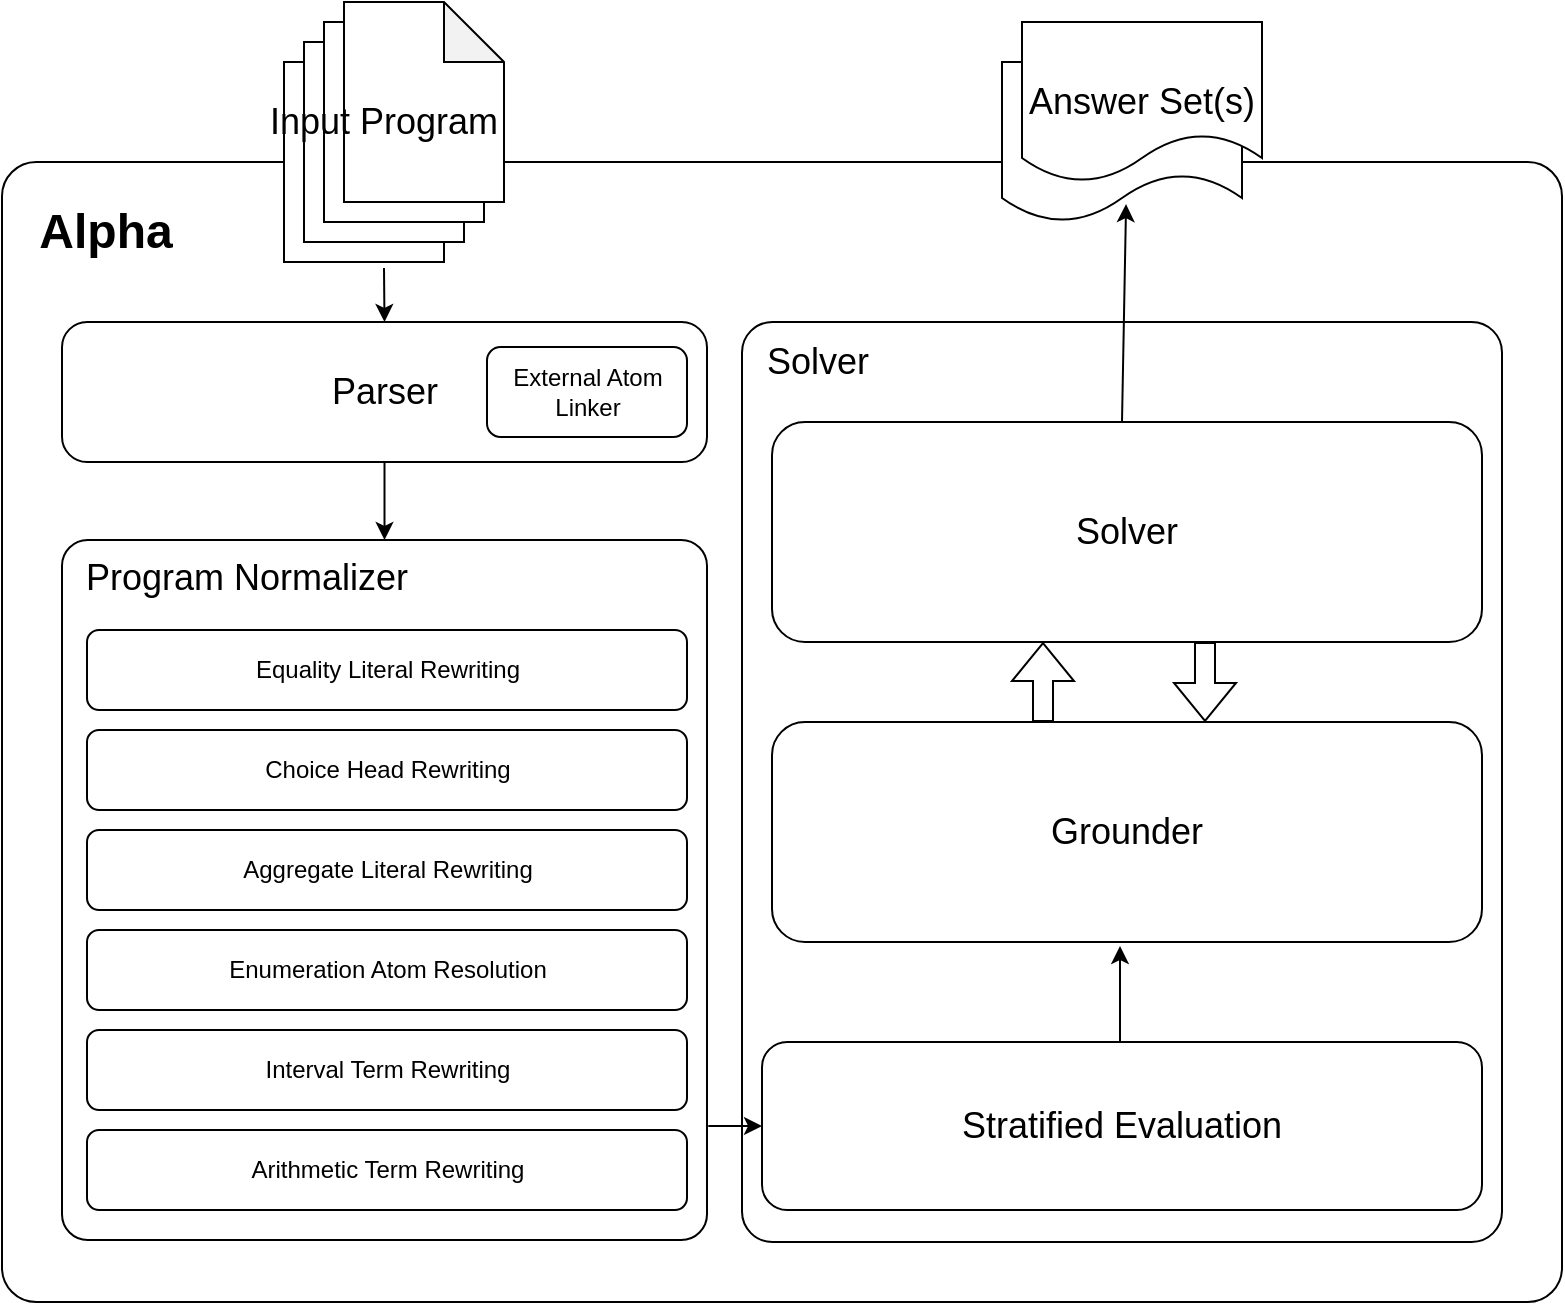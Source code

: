 <mxfile version="24.7.6">
  <diagram name="Page-1" id="wdsX4F_tK8qgcI49Nfrs">
    <mxGraphModel dx="1434" dy="746" grid="1" gridSize="10" guides="1" tooltips="1" connect="1" arrows="1" fold="1" page="1" pageScale="1" pageWidth="850" pageHeight="1100" math="0" shadow="0">
      <root>
        <mxCell id="0" />
        <mxCell id="1" parent="0" />
        <mxCell id="Z56hDjqOfj25VREnuJWh-1" value="" style="rounded=1;whiteSpace=wrap;html=1;arcSize=3;" vertex="1" parent="1">
          <mxGeometry x="40" y="80" width="780" height="570" as="geometry" />
        </mxCell>
        <mxCell id="Z56hDjqOfj25VREnuJWh-2" value="Alpha" style="text;html=1;align=center;verticalAlign=middle;whiteSpace=wrap;rounded=0;fontStyle=1;fontSize=24;" vertex="1" parent="1">
          <mxGeometry x="62" y="100" width="60" height="30" as="geometry" />
        </mxCell>
        <mxCell id="Z56hDjqOfj25VREnuJWh-13" value="" style="endArrow=classic;html=1;rounded=0;exitX=0.625;exitY=1.03;exitDx=0;exitDy=0;exitPerimeter=0;entryX=0.5;entryY=0;entryDx=0;entryDy=0;" edge="1" parent="1" source="Z56hDjqOfj25VREnuJWh-6" target="Z56hDjqOfj25VREnuJWh-11">
          <mxGeometry width="50" height="50" relative="1" as="geometry">
            <mxPoint x="400" y="330" as="sourcePoint" />
            <mxPoint x="450" y="280" as="targetPoint" />
          </mxGeometry>
        </mxCell>
        <mxCell id="Z56hDjqOfj25VREnuJWh-23" value="" style="endArrow=classic;html=1;rounded=0;entryX=0.5;entryY=0;entryDx=0;entryDy=0;exitX=0.5;exitY=1;exitDx=0;exitDy=0;" edge="1" parent="1" source="Z56hDjqOfj25VREnuJWh-11" target="Z56hDjqOfj25VREnuJWh-15">
          <mxGeometry width="50" height="50" relative="1" as="geometry">
            <mxPoint x="370" y="230" as="sourcePoint" />
            <mxPoint x="420" y="180" as="targetPoint" />
          </mxGeometry>
        </mxCell>
        <mxCell id="Z56hDjqOfj25VREnuJWh-24" value="" style="group" vertex="1" connectable="0" parent="1">
          <mxGeometry x="70" y="269" width="322.5" height="350" as="geometry" />
        </mxCell>
        <mxCell id="Z56hDjqOfj25VREnuJWh-15" value="" style="rounded=1;whiteSpace=wrap;html=1;arcSize=4;fontSize=18;" vertex="1" parent="Z56hDjqOfj25VREnuJWh-24">
          <mxGeometry width="322.5" height="350" as="geometry" />
        </mxCell>
        <mxCell id="Z56hDjqOfj25VREnuJWh-16" value="Program Normalizer " style="text;html=1;align=center;verticalAlign=middle;whiteSpace=wrap;rounded=0;fontSize=18;" vertex="1" parent="Z56hDjqOfj25VREnuJWh-24">
          <mxGeometry x="1" y="4" width="182.5" height="30" as="geometry" />
        </mxCell>
        <mxCell id="Z56hDjqOfj25VREnuJWh-17" value="Equality Literal Rewriting" style="rounded=1;whiteSpace=wrap;html=1;" vertex="1" parent="Z56hDjqOfj25VREnuJWh-24">
          <mxGeometry x="12.5" y="45" width="300" height="40" as="geometry" />
        </mxCell>
        <mxCell id="Z56hDjqOfj25VREnuJWh-18" value="Choice Head Rewriting" style="rounded=1;whiteSpace=wrap;html=1;" vertex="1" parent="Z56hDjqOfj25VREnuJWh-24">
          <mxGeometry x="12.5" y="95" width="300" height="40" as="geometry" />
        </mxCell>
        <mxCell id="Z56hDjqOfj25VREnuJWh-19" value="Aggregate Literal Rewriting" style="rounded=1;whiteSpace=wrap;html=1;" vertex="1" parent="Z56hDjqOfj25VREnuJWh-24">
          <mxGeometry x="12.5" y="145" width="300" height="40" as="geometry" />
        </mxCell>
        <mxCell id="Z56hDjqOfj25VREnuJWh-20" value="Enumeration Atom Resolution" style="rounded=1;whiteSpace=wrap;html=1;" vertex="1" parent="Z56hDjqOfj25VREnuJWh-24">
          <mxGeometry x="12.5" y="195" width="300" height="40" as="geometry" />
        </mxCell>
        <mxCell id="Z56hDjqOfj25VREnuJWh-21" value="Interval Term Rewriting" style="rounded=1;whiteSpace=wrap;html=1;" vertex="1" parent="Z56hDjqOfj25VREnuJWh-24">
          <mxGeometry x="12.5" y="245" width="300" height="40" as="geometry" />
        </mxCell>
        <mxCell id="Z56hDjqOfj25VREnuJWh-22" value="Arithmetic Term Rewriting" style="rounded=1;whiteSpace=wrap;html=1;" vertex="1" parent="Z56hDjqOfj25VREnuJWh-24">
          <mxGeometry x="12.5" y="295" width="300" height="40" as="geometry" />
        </mxCell>
        <mxCell id="Z56hDjqOfj25VREnuJWh-25" value="" style="group" vertex="1" connectable="0" parent="1">
          <mxGeometry x="70" y="160" width="322.5" height="70" as="geometry" />
        </mxCell>
        <mxCell id="Z56hDjqOfj25VREnuJWh-11" value="Parser" style="rounded=1;whiteSpace=wrap;html=1;arcSize=18;fontSize=18;" vertex="1" parent="Z56hDjqOfj25VREnuJWh-25">
          <mxGeometry width="322.5" height="70" as="geometry" />
        </mxCell>
        <mxCell id="Z56hDjqOfj25VREnuJWh-12" value="External Atom Linker" style="rounded=1;whiteSpace=wrap;html=1;" vertex="1" parent="Z56hDjqOfj25VREnuJWh-25">
          <mxGeometry x="212.5" y="12.5" width="100" height="45" as="geometry" />
        </mxCell>
        <mxCell id="Z56hDjqOfj25VREnuJWh-26" value="" style="group" vertex="1" connectable="0" parent="1">
          <mxGeometry x="171" width="120" height="130" as="geometry" />
        </mxCell>
        <mxCell id="Z56hDjqOfj25VREnuJWh-6" value="" style="shape=note;whiteSpace=wrap;html=1;backgroundOutline=1;darkOpacity=0.05;" vertex="1" parent="Z56hDjqOfj25VREnuJWh-26">
          <mxGeometry x="10" y="30" width="80" height="100" as="geometry" />
        </mxCell>
        <mxCell id="Z56hDjqOfj25VREnuJWh-7" value="" style="shape=note;whiteSpace=wrap;html=1;backgroundOutline=1;darkOpacity=0.05;" vertex="1" parent="Z56hDjqOfj25VREnuJWh-26">
          <mxGeometry x="20" y="20" width="80" height="100" as="geometry" />
        </mxCell>
        <mxCell id="Z56hDjqOfj25VREnuJWh-8" value="" style="shape=note;whiteSpace=wrap;html=1;backgroundOutline=1;darkOpacity=0.05;" vertex="1" parent="Z56hDjqOfj25VREnuJWh-26">
          <mxGeometry x="30" y="10" width="80" height="100" as="geometry" />
        </mxCell>
        <mxCell id="Z56hDjqOfj25VREnuJWh-9" value="" style="shape=note;whiteSpace=wrap;html=1;backgroundOutline=1;darkOpacity=0.05;" vertex="1" parent="Z56hDjqOfj25VREnuJWh-26">
          <mxGeometry x="40" width="80" height="100" as="geometry" />
        </mxCell>
        <mxCell id="Z56hDjqOfj25VREnuJWh-10" value="Input Program" style="text;html=1;align=center;verticalAlign=middle;whiteSpace=wrap;rounded=0;fontSize=18;" vertex="1" parent="Z56hDjqOfj25VREnuJWh-26">
          <mxGeometry y="45" width="120" height="30" as="geometry" />
        </mxCell>
        <mxCell id="Z56hDjqOfj25VREnuJWh-37" value="" style="rounded=1;whiteSpace=wrap;html=1;arcSize=4;" vertex="1" parent="1">
          <mxGeometry x="410" y="160" width="380" height="460" as="geometry" />
        </mxCell>
        <mxCell id="Z56hDjqOfj25VREnuJWh-38" value="Solver" style="text;html=1;align=center;verticalAlign=middle;whiteSpace=wrap;rounded=0;fontSize=18;" vertex="1" parent="1">
          <mxGeometry x="418" y="165" width="60" height="30" as="geometry" />
        </mxCell>
        <mxCell id="Z56hDjqOfj25VREnuJWh-39" value="Stratified Evaluation" style="rounded=1;whiteSpace=wrap;html=1;fontSize=18;" vertex="1" parent="1">
          <mxGeometry x="420" y="520" width="360" height="84" as="geometry" />
        </mxCell>
        <mxCell id="Z56hDjqOfj25VREnuJWh-42" value="" style="endArrow=classic;html=1;rounded=0;entryX=0;entryY=0.5;entryDx=0;entryDy=0;exitX=1.002;exitY=0.837;exitDx=0;exitDy=0;exitPerimeter=0;" edge="1" parent="1" source="Z56hDjqOfj25VREnuJWh-15" target="Z56hDjqOfj25VREnuJWh-39">
          <mxGeometry width="50" height="50" relative="1" as="geometry">
            <mxPoint x="400" y="570" as="sourcePoint" />
            <mxPoint x="450" y="520" as="targetPoint" />
          </mxGeometry>
        </mxCell>
        <mxCell id="Z56hDjqOfj25VREnuJWh-43" value="Grounder" style="rounded=1;whiteSpace=wrap;html=1;fontSize=18;" vertex="1" parent="1">
          <mxGeometry x="425" y="360" width="355" height="110" as="geometry" />
        </mxCell>
        <mxCell id="Z56hDjqOfj25VREnuJWh-44" value="Solver" style="rounded=1;whiteSpace=wrap;html=1;fontSize=18;" vertex="1" parent="1">
          <mxGeometry x="425" y="210" width="355" height="110" as="geometry" />
        </mxCell>
        <mxCell id="Z56hDjqOfj25VREnuJWh-48" value="" style="shape=flexArrow;endArrow=classic;html=1;rounded=0;" edge="1" parent="1">
          <mxGeometry width="50" height="50" relative="1" as="geometry">
            <mxPoint x="560.5" y="360" as="sourcePoint" />
            <mxPoint x="560.5" y="320" as="targetPoint" />
          </mxGeometry>
        </mxCell>
        <mxCell id="Z56hDjqOfj25VREnuJWh-51" value="" style="shape=flexArrow;endArrow=classic;html=1;rounded=0;exitX=0.5;exitY=1;exitDx=0;exitDy=0;entryX=0.5;entryY=0;entryDx=0;entryDy=0;" edge="1" parent="1">
          <mxGeometry width="50" height="50" relative="1" as="geometry">
            <mxPoint x="641.5" y="320" as="sourcePoint" />
            <mxPoint x="641.5" y="360" as="targetPoint" />
          </mxGeometry>
        </mxCell>
        <mxCell id="Z56hDjqOfj25VREnuJWh-52" value="" style="endArrow=classic;html=1;rounded=0;entryX=0.517;entryY=0.888;entryDx=0;entryDy=0;entryPerimeter=0;" edge="1" parent="1" target="Z56hDjqOfj25VREnuJWh-53">
          <mxGeometry width="50" height="50" relative="1" as="geometry">
            <mxPoint x="600" y="210" as="sourcePoint" />
            <mxPoint x="600" y="60" as="targetPoint" />
          </mxGeometry>
        </mxCell>
        <mxCell id="Z56hDjqOfj25VREnuJWh-53" value="" style="shape=document;whiteSpace=wrap;html=1;boundedLbl=1;" vertex="1" parent="1">
          <mxGeometry x="540" y="30" width="120" height="80" as="geometry" />
        </mxCell>
        <mxCell id="Z56hDjqOfj25VREnuJWh-54" value="" style="shape=document;whiteSpace=wrap;html=1;boundedLbl=1;" vertex="1" parent="1">
          <mxGeometry x="550" y="10" width="120" height="80" as="geometry" />
        </mxCell>
        <mxCell id="Z56hDjqOfj25VREnuJWh-55" value="Answer Set(s)" style="text;html=1;align=center;verticalAlign=middle;whiteSpace=wrap;rounded=0;fontSize=18;" vertex="1" parent="1">
          <mxGeometry x="545" y="35" width="130" height="30" as="geometry" />
        </mxCell>
        <mxCell id="Z56hDjqOfj25VREnuJWh-56" value="" style="endArrow=classic;html=1;rounded=0;exitX=0.5;exitY=0;exitDx=0;exitDy=0;" edge="1" parent="1">
          <mxGeometry width="50" height="50" relative="1" as="geometry">
            <mxPoint x="599" y="520" as="sourcePoint" />
            <mxPoint x="599" y="472" as="targetPoint" />
          </mxGeometry>
        </mxCell>
      </root>
    </mxGraphModel>
  </diagram>
</mxfile>
